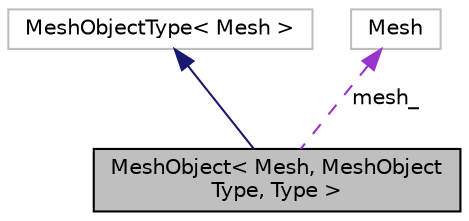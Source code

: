 digraph "MeshObject&lt; Mesh, MeshObjectType, Type &gt;"
{
  bgcolor="transparent";
  edge [fontname="Helvetica",fontsize="10",labelfontname="Helvetica",labelfontsize="10"];
  node [fontname="Helvetica",fontsize="10",shape=record];
  Node70 [label="MeshObject\< Mesh, MeshObject\lType, Type \>",height=0.2,width=0.4,color="black", fillcolor="grey75", style="filled", fontcolor="black"];
  Node71 -> Node70 [dir="back",color="midnightblue",fontsize="10",style="solid",fontname="Helvetica"];
  Node71 [label="MeshObjectType\< Mesh \>",height=0.2,width=0.4,color="grey75"];
  Node72 -> Node70 [dir="back",color="darkorchid3",fontsize="10",style="dashed",label=" mesh_" ,fontname="Helvetica"];
  Node72 [label="Mesh",height=0.2,width=0.4,color="grey75"];
}
